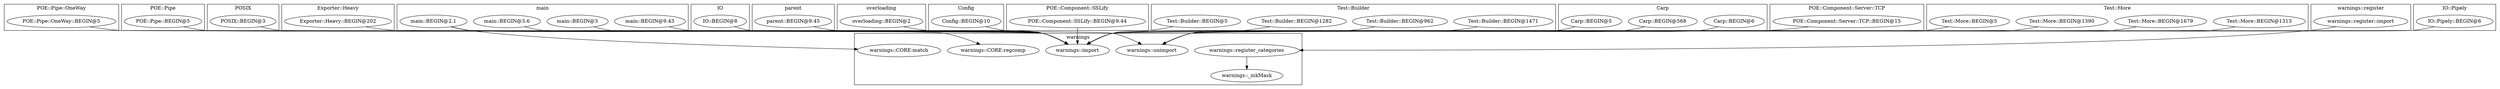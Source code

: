 digraph {
graph [overlap=false]
subgraph cluster_POE_Pipe_OneWay {
	label="POE::Pipe::OneWay";
	"POE::Pipe::OneWay::BEGIN@5";
}
subgraph cluster_warnings {
	label="warnings";
	"warnings::import";
	"warnings::_mkMask";
	"warnings::unimport";
	"warnings::CORE:regcomp";
	"warnings::register_categories";
	"warnings::CORE:match";
}
subgraph cluster_POE_Pipe {
	label="POE::Pipe";
	"POE::Pipe::BEGIN@5";
}
subgraph cluster_POSIX {
	label="POSIX";
	"POSIX::BEGIN@3";
}
subgraph cluster_Exporter_Heavy {
	label="Exporter::Heavy";
	"Exporter::Heavy::BEGIN@202";
}
subgraph cluster_main {
	label="main";
	"main::BEGIN@3.6";
	"main::BEGIN@9.43";
	"main::BEGIN@3";
	"main::BEGIN@2.1";
}
subgraph cluster_IO {
	label="IO";
	"IO::BEGIN@8";
}
subgraph cluster_parent {
	label="parent";
	"parent::BEGIN@9.45";
}
subgraph cluster_overloading {
	label="overloading";
	"overloading::BEGIN@2";
}
subgraph cluster_Config {
	label="Config";
	"Config::BEGIN@10";
}
subgraph cluster_POE_Component_SSLify {
	label="POE::Component::SSLify";
	"POE::Component::SSLify::BEGIN@9.44";
}
subgraph cluster_Test_Builder {
	label="Test::Builder";
	"Test::Builder::BEGIN@1282";
	"Test::Builder::BEGIN@1471";
	"Test::Builder::BEGIN@962";
	"Test::Builder::BEGIN@5";
}
subgraph cluster_Carp {
	label="Carp";
	"Carp::BEGIN@568";
	"Carp::BEGIN@5";
	"Carp::BEGIN@6";
}
subgraph cluster_POE_Component_Server_TCP {
	label="POE::Component::Server::TCP";
	"POE::Component::Server::TCP::BEGIN@15";
}
subgraph cluster_Test_More {
	label="Test::More";
	"Test::More::BEGIN@1390";
	"Test::More::BEGIN@1313";
	"Test::More::BEGIN@1679";
	"Test::More::BEGIN@5";
}
subgraph cluster_warnings_register {
	label="warnings::register";
	"warnings::register::import";
}
subgraph cluster_IO_Pipely {
	label="IO::Pipely";
	"IO::Pipely::BEGIN@6";
}
"main::BEGIN@2.1" -> "warnings::CORE:regcomp";
"Config::BEGIN@10" -> "warnings::import";
"POE::Pipe::BEGIN@5" -> "warnings::import";
"Carp::BEGIN@5" -> "warnings::import";
"Test::More::BEGIN@5" -> "warnings::import";
"IO::BEGIN@8" -> "warnings::import";
"overloading::BEGIN@2" -> "warnings::import";
"parent::BEGIN@9.45" -> "warnings::import";
"POSIX::BEGIN@3" -> "warnings::import";
"POE::Pipe::OneWay::BEGIN@5" -> "warnings::import";
"main::BEGIN@2.1" -> "warnings::import";
"main::BEGIN@3.6" -> "warnings::import";
"POE::Component::SSLify::BEGIN@9.44" -> "warnings::import";
"main::BEGIN@9.43" -> "warnings::import";
"Test::Builder::BEGIN@5" -> "warnings::import";
"IO::Pipely::BEGIN@6" -> "warnings::import";
"main::BEGIN@3" -> "warnings::import";
"main::BEGIN@2.1" -> "warnings::CORE:match";
"Test::More::BEGIN@1313" -> "warnings::unimport";
"Test::More::BEGIN@1390" -> "warnings::unimport";
"Carp::BEGIN@6" -> "warnings::unimport";
"Test::Builder::BEGIN@1471" -> "warnings::unimport";
"Test::Builder::BEGIN@962" -> "warnings::unimport";
"Test::More::BEGIN@1679" -> "warnings::unimport";
"Carp::BEGIN@568" -> "warnings::unimport";
"Test::Builder::BEGIN@1282" -> "warnings::unimport";
"POE::Component::Server::TCP::BEGIN@15" -> "warnings::unimport";
"Exporter::Heavy::BEGIN@202" -> "warnings::unimport";
"warnings::register_categories" -> "warnings::_mkMask";
"warnings::register::import" -> "warnings::register_categories";
}
